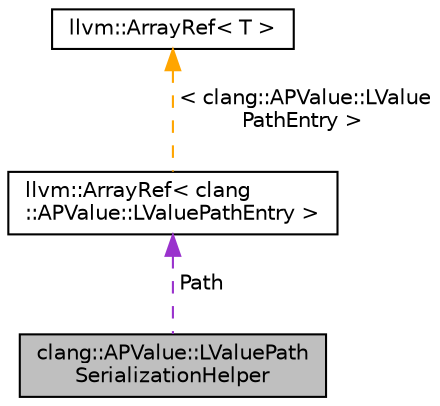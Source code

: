 digraph "clang::APValue::LValuePathSerializationHelper"
{
 // LATEX_PDF_SIZE
  bgcolor="transparent";
  edge [fontname="Helvetica",fontsize="10",labelfontname="Helvetica",labelfontsize="10"];
  node [fontname="Helvetica",fontsize="10",shape=record];
  Node1 [label="clang::APValue::LValuePath\lSerializationHelper",height=0.2,width=0.4,color="black", fillcolor="grey75", style="filled", fontcolor="black",tooltip=" "];
  Node2 -> Node1 [dir="back",color="darkorchid3",fontsize="10",style="dashed",label=" Path" ,fontname="Helvetica"];
  Node2 [label="llvm::ArrayRef\< clang\l::APValue::LValuePathEntry \>",height=0.2,width=0.4,color="black",URL="$classllvm_1_1ArrayRef.html",tooltip=" "];
  Node3 -> Node2 [dir="back",color="orange",fontsize="10",style="dashed",label=" \< clang::APValue::LValue\lPathEntry \>" ,fontname="Helvetica"];
  Node3 [label="llvm::ArrayRef\< T \>",height=0.2,width=0.4,color="black",URL="$classllvm_1_1ArrayRef.html",tooltip=" "];
}
